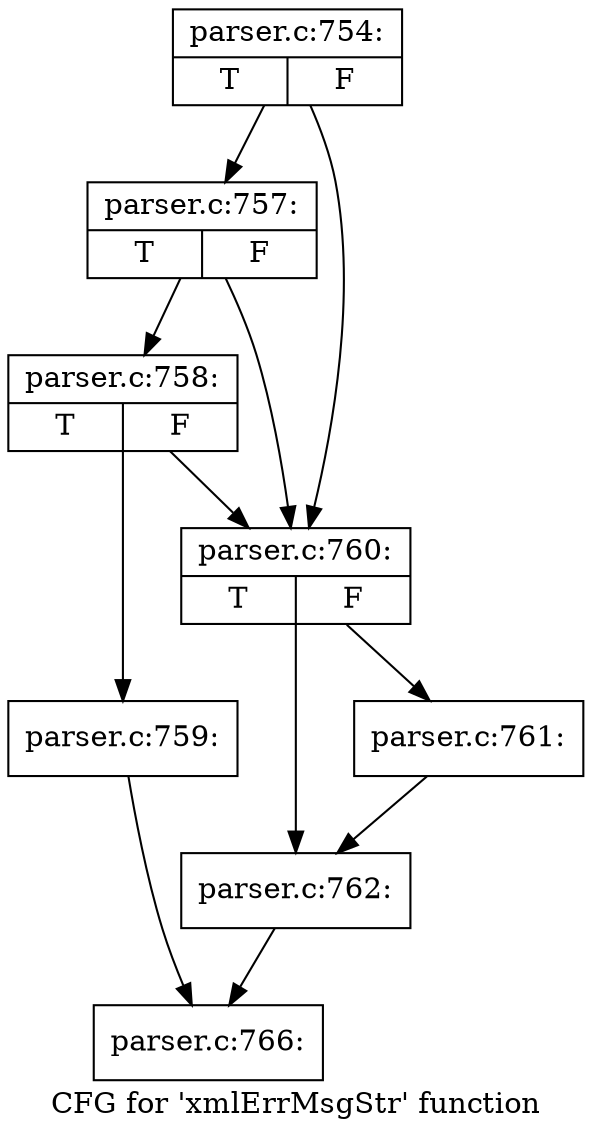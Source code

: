digraph "CFG for 'xmlErrMsgStr' function" {
	label="CFG for 'xmlErrMsgStr' function";

	Node0x60ad4c0 [shape=record,label="{parser.c:754:|{<s0>T|<s1>F}}"];
	Node0x60ad4c0 -> Node0x60b87e0;
	Node0x60ad4c0 -> Node0x60b8710;
	Node0x60b87e0 [shape=record,label="{parser.c:757:|{<s0>T|<s1>F}}"];
	Node0x60b87e0 -> Node0x60b8760;
	Node0x60b87e0 -> Node0x60b8710;
	Node0x60b8760 [shape=record,label="{parser.c:758:|{<s0>T|<s1>F}}"];
	Node0x60b8760 -> Node0x60b86c0;
	Node0x60b8760 -> Node0x60b8710;
	Node0x60b86c0 [shape=record,label="{parser.c:759:}"];
	Node0x60b86c0 -> Node0x60ad960;
	Node0x60b8710 [shape=record,label="{parser.c:760:|{<s0>T|<s1>F}}"];
	Node0x60b8710 -> Node0x60b9250;
	Node0x60b8710 -> Node0x60b92a0;
	Node0x60b9250 [shape=record,label="{parser.c:761:}"];
	Node0x60b9250 -> Node0x60b92a0;
	Node0x60b92a0 [shape=record,label="{parser.c:762:}"];
	Node0x60b92a0 -> Node0x60ad960;
	Node0x60ad960 [shape=record,label="{parser.c:766:}"];
}
